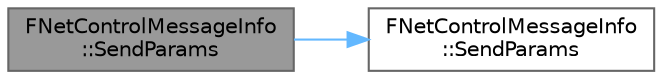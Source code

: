 digraph "FNetControlMessageInfo::SendParams"
{
 // INTERACTIVE_SVG=YES
 // LATEX_PDF_SIZE
  bgcolor="transparent";
  edge [fontname=Helvetica,fontsize=10,labelfontname=Helvetica,labelfontsize=10];
  node [fontname=Helvetica,fontsize=10,shape=box,height=0.2,width=0.4];
  rankdir="LR";
  Node1 [id="Node000001",label="FNetControlMessageInfo\l::SendParams",height=0.2,width=0.4,color="gray40", fillcolor="grey60", style="filled", fontcolor="black",tooltip=" "];
  Node1 -> Node2 [id="edge1_Node000001_Node000002",color="steelblue1",style="solid",tooltip=" "];
  Node2 [id="Node000002",label="FNetControlMessageInfo\l::SendParams",height=0.2,width=0.4,color="grey40", fillcolor="white", style="filled",URL="$d7/db7/classFNetControlMessageInfo.html#af3675d3028e7092df3d77f52d750f4fb",tooltip=" "];
}
